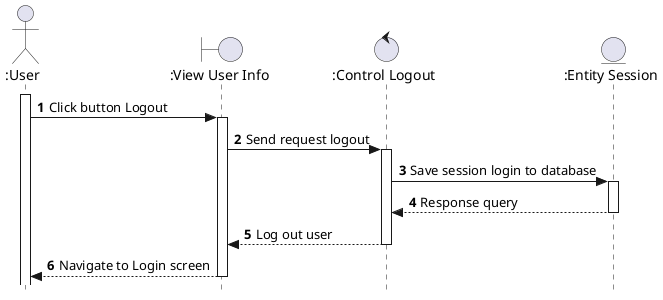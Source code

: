 @startuml

actor ":User" as User
boundary ":View User Info" as ClientApp
control ":Control Logout" as Control
entity ":Entity Session" as Entity
autonumber

activate User
User -> ClientApp: Click button Logout
activate ClientApp
ClientApp -> Control: Send request logout
activate Control
Control -> Entity: Save session login to database
activate Entity
Entity --> Control: Response query
deactivate Entity
Control --> ClientApp: Log out user
deactivate Control
ClientApp --> User: Navigate to Login screen
deactivate ClientApp

skinparam style strictuml

@enduml
